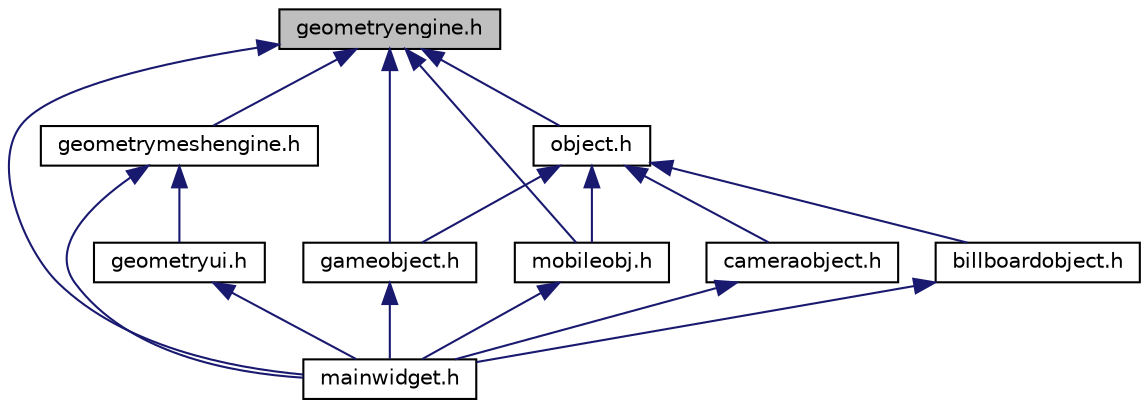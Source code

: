 digraph "geometryengine.h"
{
 // LATEX_PDF_SIZE
  edge [fontname="Helvetica",fontsize="10",labelfontname="Helvetica",labelfontsize="10"];
  node [fontname="Helvetica",fontsize="10",shape=record];
  Node1 [label="geometryengine.h",height=0.2,width=0.4,color="black", fillcolor="grey75", style="filled", fontcolor="black",tooltip="le fichier contient la classe GeometryEngine qui effectue toute les actions en rapport aux maillage"];
  Node1 -> Node2 [dir="back",color="midnightblue",fontsize="10",style="solid",fontname="Helvetica"];
  Node2 [label="gameobject.h",height=0.2,width=0.4,color="black", fillcolor="white", style="filled",URL="$gameobject_8h.html",tooltip="le fichier contient la classe GameObject contient les objets qui ne subisse pas la gravité,..."];
  Node2 -> Node3 [dir="back",color="midnightblue",fontsize="10",style="solid",fontname="Helvetica"];
  Node3 [label="mainwidget.h",height=0.2,width=0.4,color="black", fillcolor="white", style="filled",URL="$mainwidget_8h.html",tooltip="la classe MainWidget est la classe principale qui contiens le graphe de scène et initialise la confit..."];
  Node1 -> Node4 [dir="back",color="midnightblue",fontsize="10",style="solid",fontname="Helvetica"];
  Node4 [label="geometrymeshengine.h",height=0.2,width=0.4,color="black", fillcolor="white", style="filled",URL="$geometrymeshengine_8h.html",tooltip="le fichier contient la classe GeometryMeshEngine qui effectue toute les actions en rapport aux mailla..."];
  Node4 -> Node5 [dir="back",color="midnightblue",fontsize="10",style="solid",fontname="Helvetica"];
  Node5 [label="geometryui.h",height=0.2,width=0.4,color="black", fillcolor="white", style="filled",URL="$geometryui_8h.html",tooltip="le fichier contient la classe geometryUI gère les maillage de type BillBoard"];
  Node5 -> Node3 [dir="back",color="midnightblue",fontsize="10",style="solid",fontname="Helvetica"];
  Node4 -> Node3 [dir="back",color="midnightblue",fontsize="10",style="solid",fontname="Helvetica"];
  Node1 -> Node3 [dir="back",color="midnightblue",fontsize="10",style="solid",fontname="Helvetica"];
  Node1 -> Node6 [dir="back",color="midnightblue",fontsize="10",style="solid",fontname="Helvetica"];
  Node6 [label="mobileobj.h",height=0.2,width=0.4,color="black", fillcolor="white", style="filled",URL="$mobileobj_8h.html",tooltip="le fichier contient la classe MobileObject contient les objets subissant la gravité,..."];
  Node6 -> Node3 [dir="back",color="midnightblue",fontsize="10",style="solid",fontname="Helvetica"];
  Node1 -> Node7 [dir="back",color="midnightblue",fontsize="10",style="solid",fontname="Helvetica"];
  Node7 [label="object.h",height=0.2,width=0.4,color="black", fillcolor="white", style="filled",URL="$object_8h.html",tooltip="le fichier contient la classe Object est la classe mère et est abstraite, elle contient les comportem..."];
  Node7 -> Node8 [dir="back",color="midnightblue",fontsize="10",style="solid",fontname="Helvetica"];
  Node8 [label="billboardobject.h",height=0.2,width=0.4,color="black", fillcolor="white", style="filled",URL="$billboardobject_8h.html",tooltip="la classe BillboardObject devait etre a la base capable d'afficher des billboard, mais par manque de ..."];
  Node8 -> Node3 [dir="back",color="midnightblue",fontsize="10",style="solid",fontname="Helvetica"];
  Node7 -> Node9 [dir="back",color="midnightblue",fontsize="10",style="solid",fontname="Helvetica"];
  Node9 [label="cameraobject.h",height=0.2,width=0.4,color="black", fillcolor="white", style="filled",URL="$cameraobject_8h.html",tooltip="le fichier contient la classe CameraObject qui gère l'objet Caméra"];
  Node9 -> Node3 [dir="back",color="midnightblue",fontsize="10",style="solid",fontname="Helvetica"];
  Node7 -> Node2 [dir="back",color="midnightblue",fontsize="10",style="solid",fontname="Helvetica"];
  Node7 -> Node6 [dir="back",color="midnightblue",fontsize="10",style="solid",fontname="Helvetica"];
}
